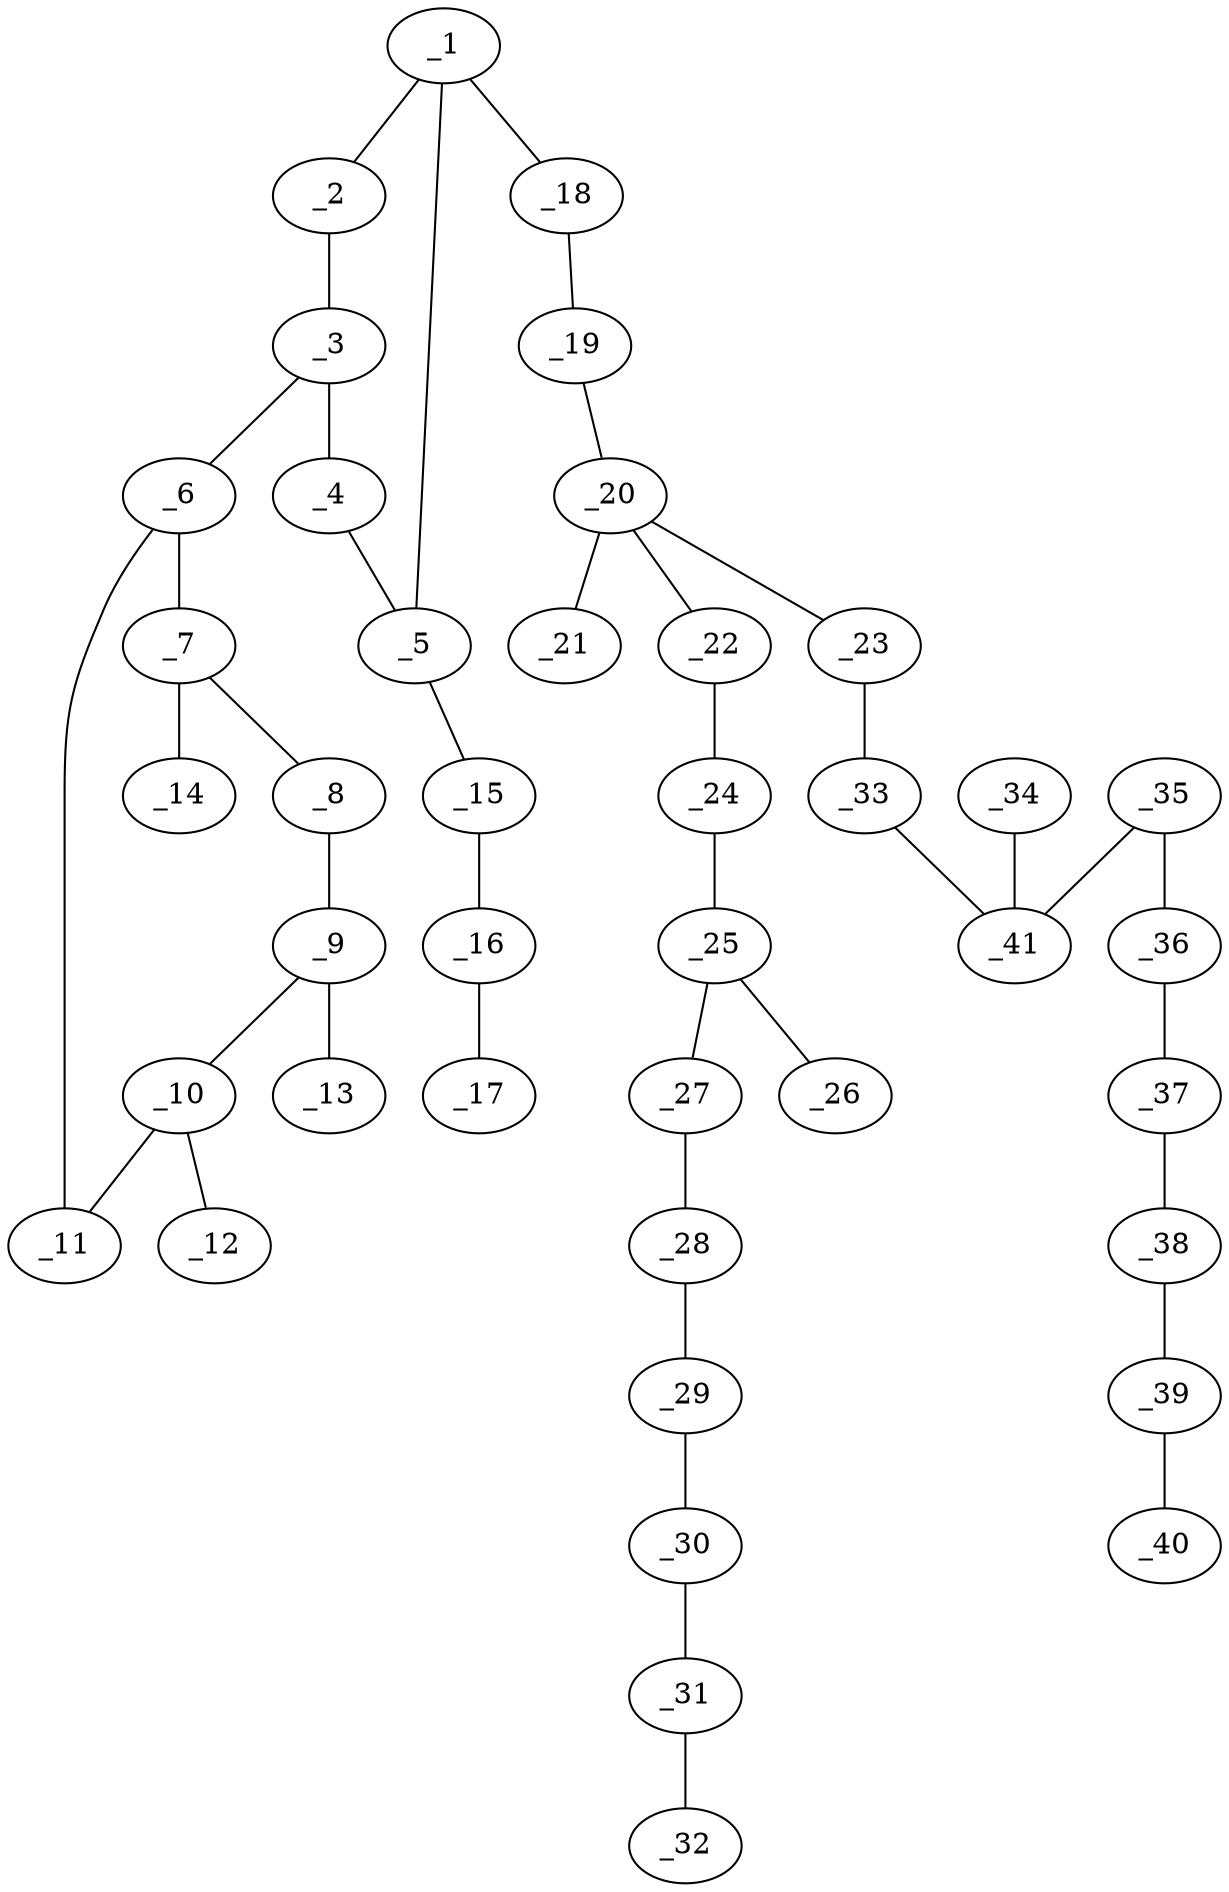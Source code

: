 graph molid663419 {
	_1	 [charge=0,
		chem=1,
		symbol="C  ",
		x="11.0871",
		y="0.1992"];
	_2	 [charge=0,
		chem=2,
		symbol="O  ",
		x="10.7781",
		y="-0.7519"];
	_1 -- _2	 [valence=1];
	_5	 [charge=0,
		chem=1,
		symbol="C  ",
		x="12.0871",
		y="0.1992"];
	_1 -- _5	 [valence=1];
	_18	 [charge=0,
		chem=1,
		symbol="C  ",
		x="10.4993",
		y="1.0082"];
	_1 -- _18	 [valence=1];
	_3	 [charge=0,
		chem=1,
		symbol="C  ",
		x="11.5871",
		y="-1.3397"];
	_2 -- _3	 [valence=1];
	_4	 [charge=0,
		chem=1,
		symbol="C  ",
		x="12.3961",
		y="-0.7519"];
	_3 -- _4	 [valence=1];
	_6	 [charge=0,
		chem=4,
		symbol="N  ",
		x="11.5871",
		y="-2.3397"];
	_3 -- _6	 [valence=1];
	_4 -- _5	 [valence=1];
	_15	 [charge=0,
		chem=4,
		symbol="N  ",
		x="12.6749",
		y="1.0082"];
	_5 -- _15	 [valence=1];
	_7	 [charge=0,
		chem=1,
		symbol="C  ",
		x="10.721",
		y="-2.8397"];
	_6 -- _7	 [valence=1];
	_11	 [charge=0,
		chem=1,
		symbol="C  ",
		x="12.4531",
		y="-2.8397"];
	_6 -- _11	 [valence=1];
	_8	 [charge=0,
		chem=4,
		symbol="N  ",
		x="10.721",
		y="-3.8397"];
	_7 -- _8	 [valence=1];
	_14	 [charge=0,
		chem=2,
		symbol="O  ",
		x="9.855",
		y="-2.3397"];
	_7 -- _14	 [valence=2];
	_9	 [charge=0,
		chem=1,
		symbol="C  ",
		x="11.5871",
		y="-4.3397"];
	_8 -- _9	 [valence=1];
	_10	 [charge=0,
		chem=1,
		symbol="C  ",
		x="12.4531",
		y="-3.8397"];
	_9 -- _10	 [valence=1];
	_13	 [charge=0,
		chem=2,
		symbol="O  ",
		x="11.5871",
		y="-5.3397"];
	_9 -- _13	 [valence=2];
	_10 -- _11	 [valence=2];
	_12	 [charge=0,
		chem=1,
		symbol="C  ",
		x="13.3191",
		y="-4.3397"];
	_10 -- _12	 [valence=1];
	_16	 [charge=1,
		chem=4,
		symbol="N  ",
		x="13.6694",
		y="0.9036"];
	_15 -- _16	 [valence=2];
	_17	 [charge="-1",
		chem=4,
		symbol="N  ",
		x="14.6639",
		y="0.7991"];
	_16 -- _17	 [valence=2];
	_19	 [charge=0,
		chem=2,
		symbol="O  ",
		x="9.5048",
		y="0.9037"];
	_18 -- _19	 [valence=1];
	_20	 [charge=0,
		chem=6,
		symbol="P  ",
		x="8.917",
		y="1.7127"];
	_19 -- _20	 [valence=1];
	_21	 [charge=0,
		chem=2,
		symbol="O  ",
		x="9.726",
		y="2.3005"];
	_20 -- _21	 [valence=2];
	_22	 [charge=0,
		chem=2,
		symbol="O  ",
		x="8.3292",
		y="2.5217"];
	_20 -- _22	 [valence=1];
	_23	 [charge=0,
		chem=2,
		symbol="O  ",
		x="8.108",
		y="1.1249"];
	_20 -- _23	 [valence=1];
	_24	 [charge=0,
		chem=1,
		symbol="C  ",
		x="7.3347",
		y="2.4172"];
	_22 -- _24	 [valence=1];
	_33	 [charge=0,
		chem=1,
		symbol="C  ",
		x="8.2125",
		y="0.1304"];
	_23 -- _33	 [valence=1];
	_25	 [charge=0,
		chem=1,
		symbol="C  ",
		x="6.7469",
		y="3.2262"];
	_24 -- _25	 [valence=1];
	_26	 [charge=0,
		chem=2,
		symbol="O  ",
		x="7.1537",
		y="4.1397"];
	_25 -- _26	 [valence=2];
	_27	 [charge=0,
		chem=1,
		symbol="C  ",
		x="5.7524",
		y="3.1217"];
	_25 -- _27	 [valence=1];
	_28	 [charge=0,
		chem=1,
		symbol="C  ",
		x="5.1646",
		y="3.9307"];
	_27 -- _28	 [valence=1];
	_29	 [charge=0,
		chem=1,
		symbol="C  ",
		x="4.1701",
		y="3.8262"];
	_28 -- _29	 [valence=1];
	_30	 [charge=0,
		chem=1,
		symbol="C  ",
		x="3.5823",
		y="4.6352"];
	_29 -- _30	 [valence=1];
	_31	 [charge=0,
		chem=1,
		symbol="C  ",
		x="2.5878",
		y="4.5307"];
	_30 -- _31	 [valence=1];
	_32	 [charge=0,
		chem=1,
		symbol="C  ",
		x=2,
		y="5.3397"];
	_31 -- _32	 [valence=1];
	_41	 [charge=0,
		chem=1,
		symbol="C  ",
		x="7.4035",
		y="-0.4574"];
	_33 -- _41	 [valence=1];
	_34	 [charge=0,
		chem=2,
		symbol="O  ",
		x="7.508",
		y="-1.4519"];
	_34 -- _41	 [valence=2];
	_35	 [charge=0,
		chem=1,
		symbol="C  ",
		x="6.4899",
		y="-0.0507"];
	_36	 [charge=0,
		chem=1,
		symbol="C  ",
		x="5.6809",
		y="-0.6384"];
	_35 -- _36	 [valence=1];
	_35 -- _41	 [valence=1];
	_37	 [charge=0,
		chem=1,
		symbol="C  ",
		x="4.7674",
		y="-0.2317"];
	_36 -- _37	 [valence=1];
	_38	 [charge=0,
		chem=1,
		symbol="C  ",
		x="3.9584",
		y="-0.8195"];
	_37 -- _38	 [valence=1];
	_39	 [charge=0,
		chem=1,
		symbol="C  ",
		x="3.0448",
		y="-0.4127"];
	_38 -- _39	 [valence=1];
	_40	 [charge=0,
		chem=1,
		symbol="C  ",
		x="2.2358",
		y="-1.0005"];
	_39 -- _40	 [valence=1];
}
